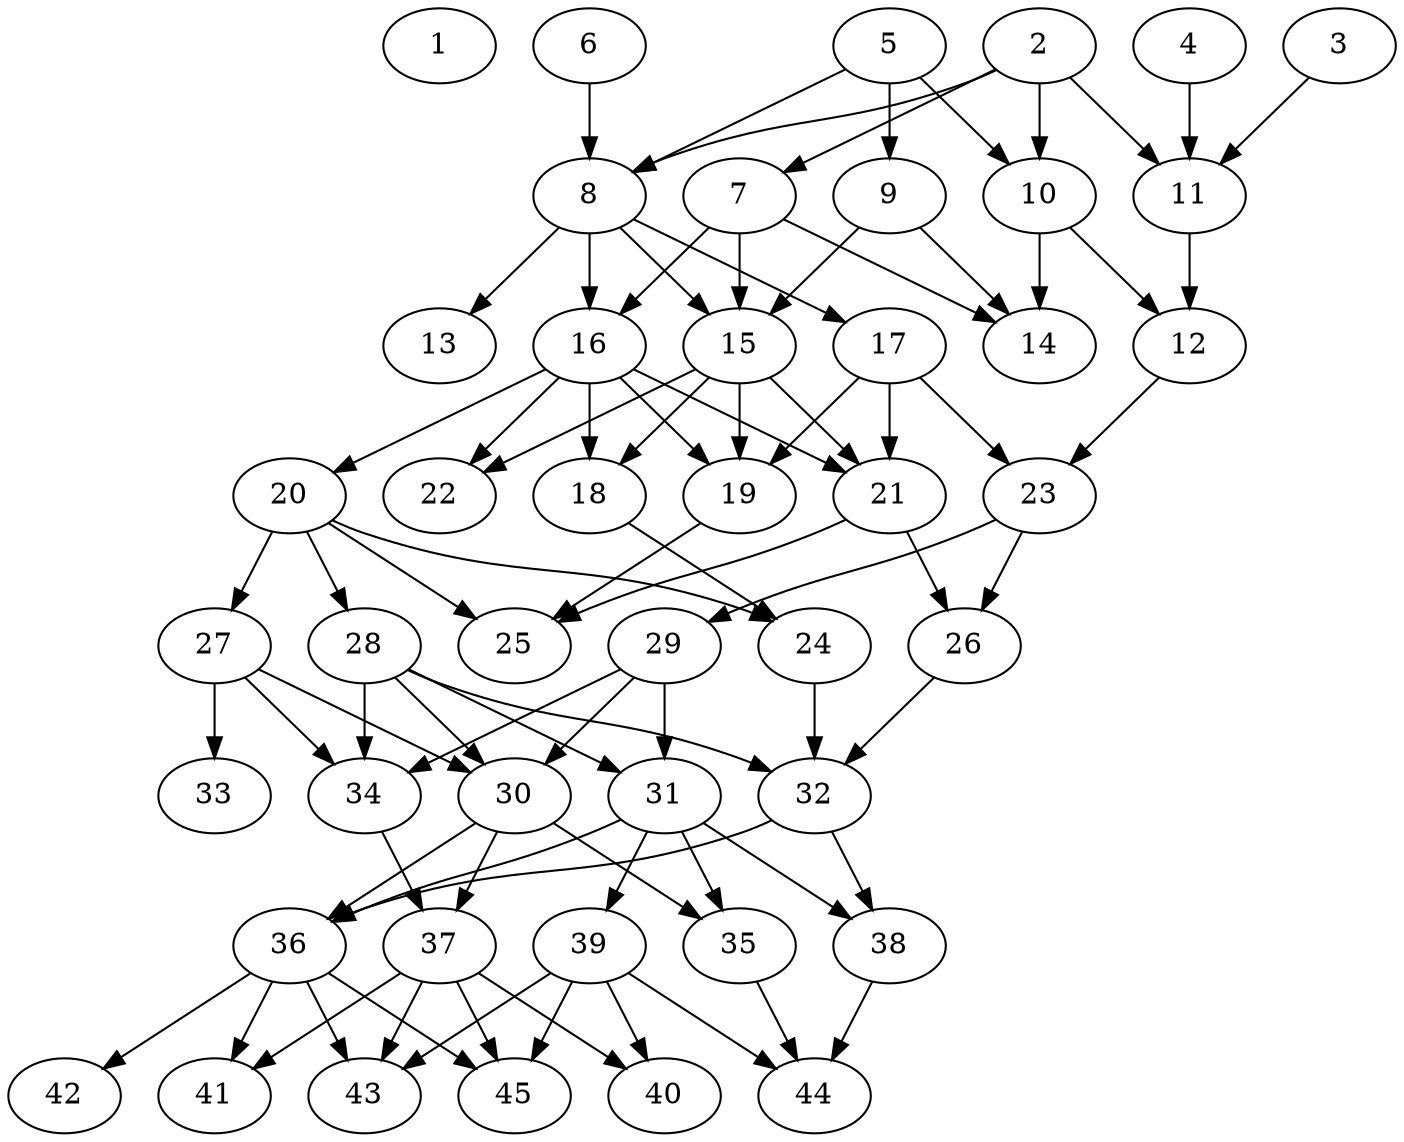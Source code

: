 // DAG automatically generated by daggen at Thu Oct  3 14:07:25 2019
// ./daggen --dot -n 45 --ccr 0.4 --fat 0.5 --regular 0.9 --density 0.5 --mindata 5242880 --maxdata 52428800 
digraph G {
  1 [size="113103360", alpha="0.14", expect_size="45241344"] 
  2 [size="127370240", alpha="0.05", expect_size="50948096"] 
  2 -> 7 [size ="50948096"]
  2 -> 8 [size ="50948096"]
  2 -> 10 [size ="50948096"]
  2 -> 11 [size ="50948096"]
  3 [size="32015360", alpha="0.06", expect_size="12806144"] 
  3 -> 11 [size ="12806144"]
  4 [size="63298560", alpha="0.18", expect_size="25319424"] 
  4 -> 11 [size ="25319424"]
  5 [size="65246720", alpha="0.01", expect_size="26098688"] 
  5 -> 8 [size ="26098688"]
  5 -> 9 [size ="26098688"]
  5 -> 10 [size ="26098688"]
  6 [size="17848320", alpha="0.06", expect_size="7139328"] 
  6 -> 8 [size ="7139328"]
  7 [size="47267840", alpha="0.18", expect_size="18907136"] 
  7 -> 14 [size ="18907136"]
  7 -> 15 [size ="18907136"]
  7 -> 16 [size ="18907136"]
  8 [size="104043520", alpha="0.17", expect_size="41617408"] 
  8 -> 13 [size ="41617408"]
  8 -> 15 [size ="41617408"]
  8 -> 16 [size ="41617408"]
  8 -> 17 [size ="41617408"]
  9 [size="116748800", alpha="0.16", expect_size="46699520"] 
  9 -> 14 [size ="46699520"]
  9 -> 15 [size ="46699520"]
  10 [size="98705920", alpha="0.03", expect_size="39482368"] 
  10 -> 12 [size ="39482368"]
  10 -> 14 [size ="39482368"]
  11 [size="52239360", alpha="0.19", expect_size="20895744"] 
  11 -> 12 [size ="20895744"]
  12 [size="16808960", alpha="0.03", expect_size="6723584"] 
  12 -> 23 [size ="6723584"]
  13 [size="45204480", alpha="0.08", expect_size="18081792"] 
  14 [size="80911360", alpha="0.04", expect_size="32364544"] 
  15 [size="69191680", alpha="0.20", expect_size="27676672"] 
  15 -> 18 [size ="27676672"]
  15 -> 19 [size ="27676672"]
  15 -> 21 [size ="27676672"]
  15 -> 22 [size ="27676672"]
  16 [size="77068800", alpha="0.18", expect_size="30827520"] 
  16 -> 18 [size ="30827520"]
  16 -> 19 [size ="30827520"]
  16 -> 20 [size ="30827520"]
  16 -> 21 [size ="30827520"]
  16 -> 22 [size ="30827520"]
  17 [size="113495040", alpha="0.19", expect_size="45398016"] 
  17 -> 19 [size ="45398016"]
  17 -> 21 [size ="45398016"]
  17 -> 23 [size ="45398016"]
  18 [size="103572480", alpha="0.11", expect_size="41428992"] 
  18 -> 24 [size ="41428992"]
  19 [size="85224960", alpha="0.01", expect_size="34089984"] 
  19 -> 25 [size ="34089984"]
  20 [size="62899200", alpha="0.14", expect_size="25159680"] 
  20 -> 24 [size ="25159680"]
  20 -> 25 [size ="25159680"]
  20 -> 27 [size ="25159680"]
  20 -> 28 [size ="25159680"]
  21 [size="83112960", alpha="0.04", expect_size="33245184"] 
  21 -> 25 [size ="33245184"]
  21 -> 26 [size ="33245184"]
  22 [size="74736640", alpha="0.13", expect_size="29894656"] 
  23 [size="91809280", alpha="0.05", expect_size="36723712"] 
  23 -> 26 [size ="36723712"]
  23 -> 29 [size ="36723712"]
  24 [size="23055360", alpha="0.06", expect_size="9222144"] 
  24 -> 32 [size ="9222144"]
  25 [size="44111360", alpha="0.16", expect_size="17644544"] 
  26 [size="42831360", alpha="0.06", expect_size="17132544"] 
  26 -> 32 [size ="17132544"]
  27 [size="30899200", alpha="0.03", expect_size="12359680"] 
  27 -> 30 [size ="12359680"]
  27 -> 33 [size ="12359680"]
  27 -> 34 [size ="12359680"]
  28 [size="23564800", alpha="0.15", expect_size="9425920"] 
  28 -> 30 [size ="9425920"]
  28 -> 31 [size ="9425920"]
  28 -> 32 [size ="9425920"]
  28 -> 34 [size ="9425920"]
  29 [size="89717760", alpha="0.04", expect_size="35887104"] 
  29 -> 30 [size ="35887104"]
  29 -> 31 [size ="35887104"]
  29 -> 34 [size ="35887104"]
  30 [size="96506880", alpha="0.08", expect_size="38602752"] 
  30 -> 35 [size ="38602752"]
  30 -> 36 [size ="38602752"]
  30 -> 37 [size ="38602752"]
  31 [size="61063680", alpha="0.18", expect_size="24425472"] 
  31 -> 35 [size ="24425472"]
  31 -> 36 [size ="24425472"]
  31 -> 38 [size ="24425472"]
  31 -> 39 [size ="24425472"]
  32 [size="83386880", alpha="0.09", expect_size="33354752"] 
  32 -> 36 [size ="33354752"]
  32 -> 38 [size ="33354752"]
  33 [size="41809920", alpha="0.06", expect_size="16723968"] 
  34 [size="73210880", alpha="0.14", expect_size="29284352"] 
  34 -> 37 [size ="29284352"]
  35 [size="109813760", alpha="0.11", expect_size="43925504"] 
  35 -> 44 [size ="43925504"]
  36 [size="85795840", alpha="0.20", expect_size="34318336"] 
  36 -> 41 [size ="34318336"]
  36 -> 42 [size ="34318336"]
  36 -> 43 [size ="34318336"]
  36 -> 45 [size ="34318336"]
  37 [size="123863040", alpha="0.05", expect_size="49545216"] 
  37 -> 40 [size ="49545216"]
  37 -> 41 [size ="49545216"]
  37 -> 43 [size ="49545216"]
  37 -> 45 [size ="49545216"]
  38 [size="22246400", alpha="0.06", expect_size="8898560"] 
  38 -> 44 [size ="8898560"]
  39 [size="107816960", alpha="0.19", expect_size="43126784"] 
  39 -> 40 [size ="43126784"]
  39 -> 43 [size ="43126784"]
  39 -> 44 [size ="43126784"]
  39 -> 45 [size ="43126784"]
  40 [size="130316800", alpha="0.00", expect_size="52126720"] 
  41 [size="57387520", alpha="0.13", expect_size="22955008"] 
  42 [size="46123520", alpha="0.17", expect_size="18449408"] 
  43 [size="100231680", alpha="0.14", expect_size="40092672"] 
  44 [size="15874560", alpha="0.13", expect_size="6349824"] 
  45 [size="96791040", alpha="0.17", expect_size="38716416"] 
}
